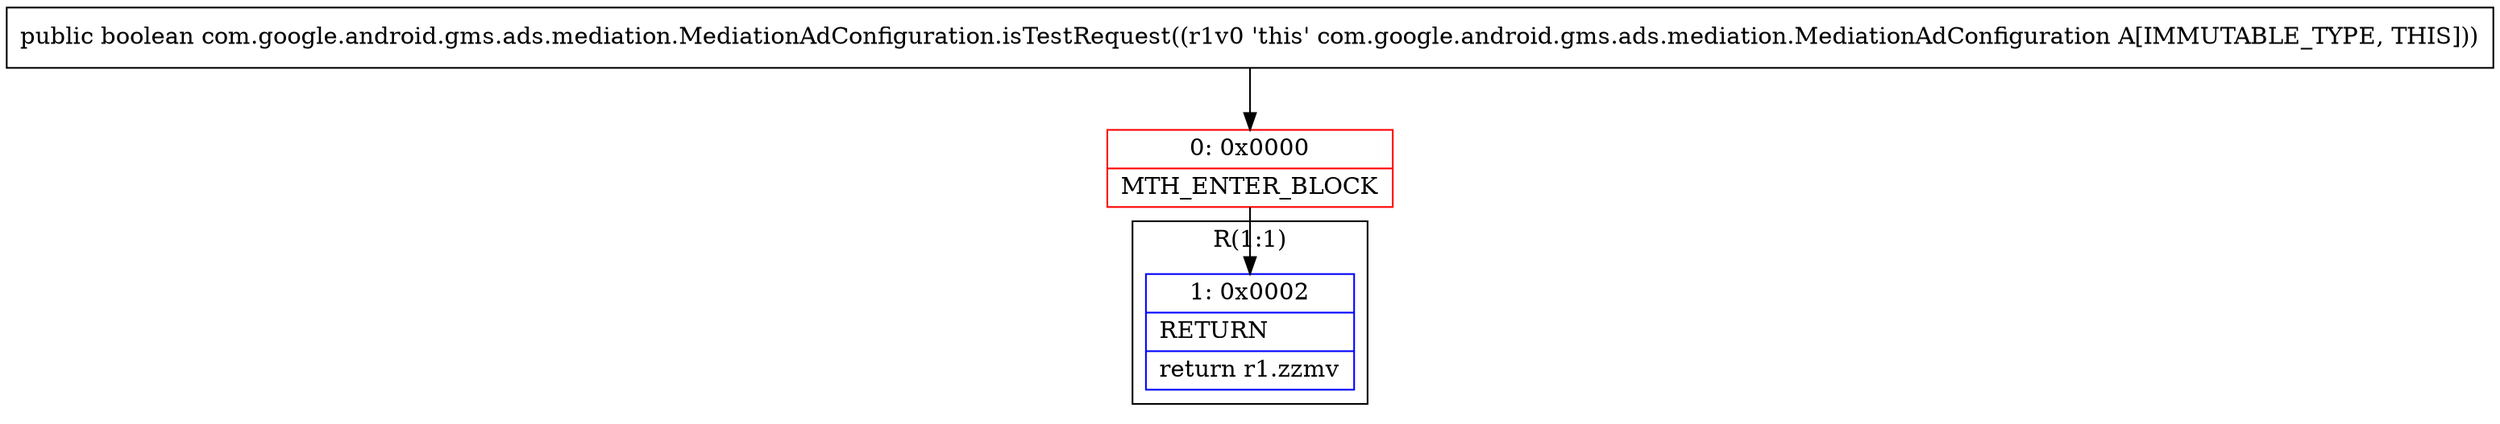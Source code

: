 digraph "CFG forcom.google.android.gms.ads.mediation.MediationAdConfiguration.isTestRequest()Z" {
subgraph cluster_Region_1441052679 {
label = "R(1:1)";
node [shape=record,color=blue];
Node_1 [shape=record,label="{1\:\ 0x0002|RETURN\l|return r1.zzmv\l}"];
}
Node_0 [shape=record,color=red,label="{0\:\ 0x0000|MTH_ENTER_BLOCK\l}"];
MethodNode[shape=record,label="{public boolean com.google.android.gms.ads.mediation.MediationAdConfiguration.isTestRequest((r1v0 'this' com.google.android.gms.ads.mediation.MediationAdConfiguration A[IMMUTABLE_TYPE, THIS])) }"];
MethodNode -> Node_0;
Node_0 -> Node_1;
}

